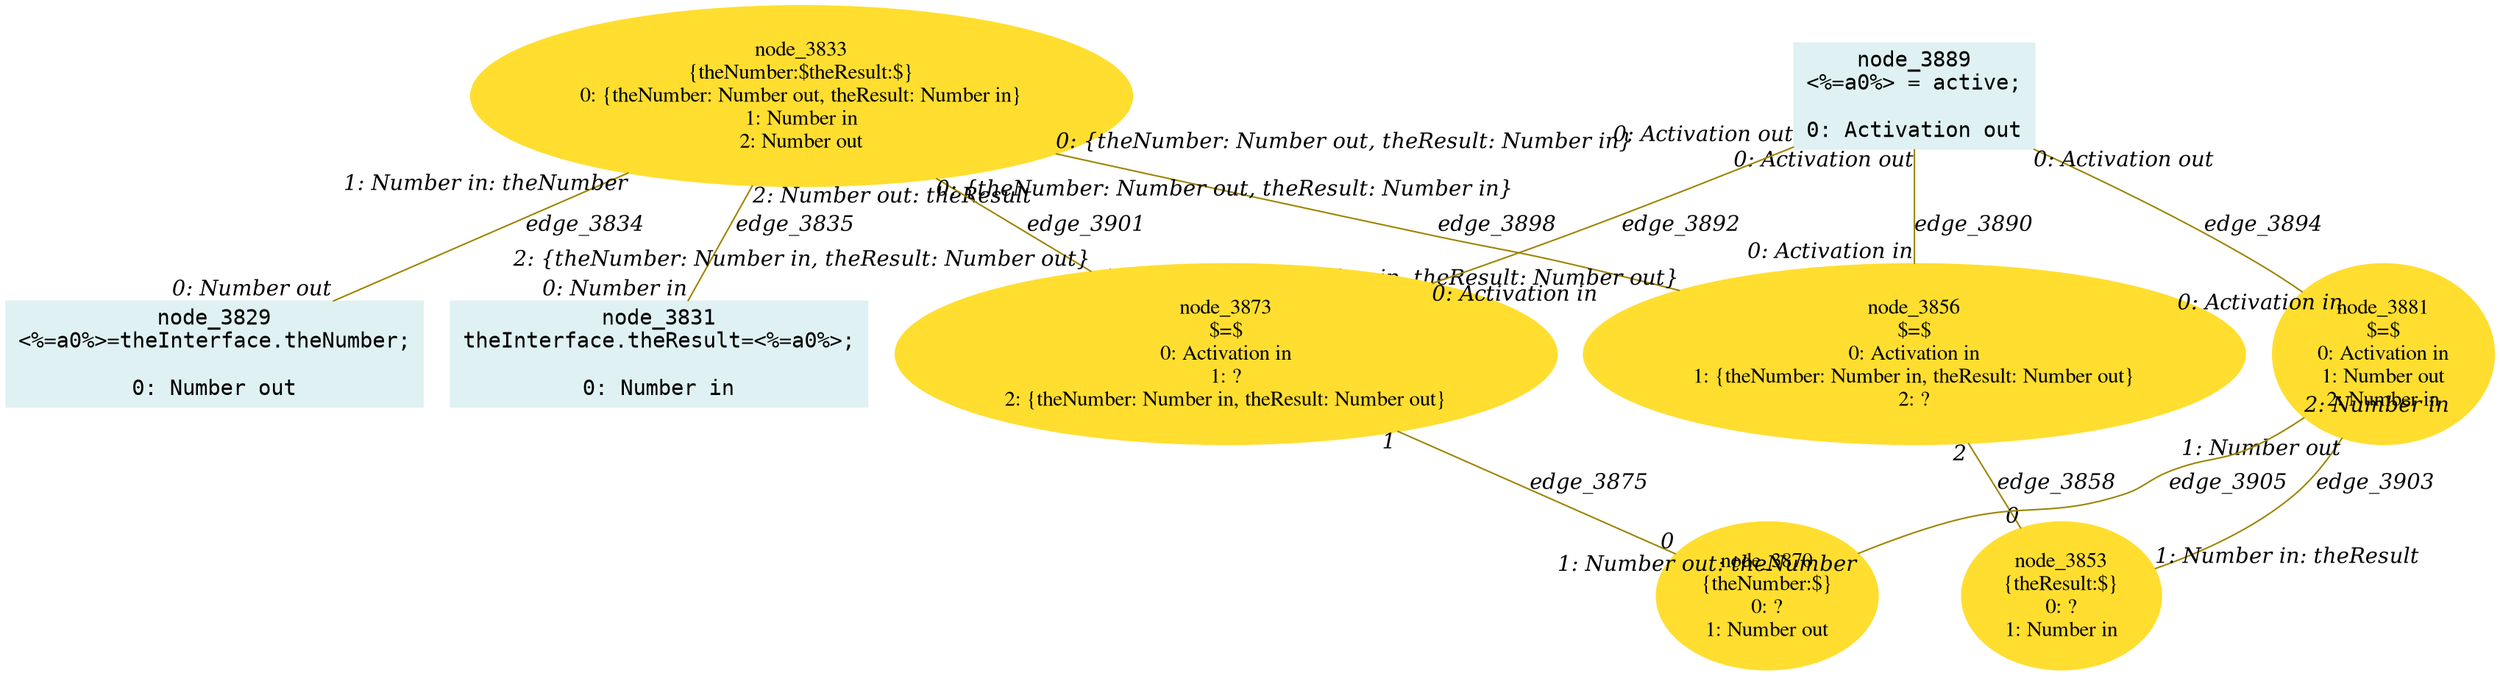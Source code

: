 digraph g{node_3829 [shape="box", style="filled", color="#dff1f2", fontname="Courier", label="node_3829
<%=a0%>=theInterface.theNumber;

0: Number out" ]
node_3831 [shape="box", style="filled", color="#dff1f2", fontname="Courier", label="node_3831
theInterface.theResult=<%=a0%>;

0: Number in" ]
node_3833 [shape="ellipse", style="filled", color="#ffde2f", fontname="Times", label="node_3833
{theNumber:$theResult:$}
0: {theNumber: Number out, theResult: Number in}
1: Number in
2: Number out" ]
node_3853 [shape="ellipse", style="filled", color="#ffde2f", fontname="Times", label="node_3853
{theResult:$}
0: ?
1: Number in" ]
node_3856 [shape="ellipse", style="filled", color="#ffde2f", fontname="Times", label="node_3856
$=$
0: Activation in
1: {theNumber: Number in, theResult: Number out}
2: ?" ]
node_3870 [shape="ellipse", style="filled", color="#ffde2f", fontname="Times", label="node_3870
{theNumber:$}
0: ?
1: Number out" ]
node_3873 [shape="ellipse", style="filled", color="#ffde2f", fontname="Times", label="node_3873
$=$
0: Activation in
1: ?
2: {theNumber: Number in, theResult: Number out}" ]
node_3881 [shape="ellipse", style="filled", color="#ffde2f", fontname="Times", label="node_3881
$=$
0: Activation in
1: Number out
2: Number in" ]
node_3889 [shape="box", style="filled", color="#dff1f2", fontname="Courier", label="node_3889
<%=a0%> = active;

0: Activation out" ]
node_3833 -> node_3829 [dir=none, arrowHead=none, fontname="Times-Italic", arrowsize=1, color="#9d8400", label="edge_3834",  headlabel="0: Number out", taillabel="1: Number in: theNumber" ]
node_3833 -> node_3831 [dir=none, arrowHead=none, fontname="Times-Italic", arrowsize=1, color="#9d8400", label="edge_3835",  headlabel="0: Number in", taillabel="2: Number out: theResult" ]
node_3856 -> node_3853 [dir=none, arrowHead=none, fontname="Times-Italic", arrowsize=1, color="#9d8400", label="edge_3858",  headlabel="0", taillabel="2" ]
node_3873 -> node_3870 [dir=none, arrowHead=none, fontname="Times-Italic", arrowsize=1, color="#9d8400", label="edge_3875",  headlabel="0", taillabel="1" ]
node_3889 -> node_3856 [dir=none, arrowHead=none, fontname="Times-Italic", arrowsize=1, color="#9d8400", label="edge_3890",  headlabel="0: Activation in", taillabel="0: Activation out" ]
node_3889 -> node_3873 [dir=none, arrowHead=none, fontname="Times-Italic", arrowsize=1, color="#9d8400", label="edge_3892",  headlabel="0: Activation in", taillabel="0: Activation out" ]
node_3889 -> node_3881 [dir=none, arrowHead=none, fontname="Times-Italic", arrowsize=1, color="#9d8400", label="edge_3894",  headlabel="0: Activation in", taillabel="0: Activation out" ]
node_3833 -> node_3856 [dir=none, arrowHead=none, fontname="Times-Italic", arrowsize=1, color="#9d8400", label="edge_3898",  headlabel="1: {theNumber: Number in, theResult: Number out}", taillabel="0: {theNumber: Number out, theResult: Number in}" ]
node_3833 -> node_3873 [dir=none, arrowHead=none, fontname="Times-Italic", arrowsize=1, color="#9d8400", label="edge_3901",  headlabel="2: {theNumber: Number in, theResult: Number out}", taillabel="0: {theNumber: Number out, theResult: Number in}" ]
node_3881 -> node_3853 [dir=none, arrowHead=none, fontname="Times-Italic", arrowsize=1, color="#9d8400", label="edge_3903",  headlabel="1: Number in: theResult", taillabel="1: Number out" ]
node_3881 -> node_3870 [dir=none, arrowHead=none, fontname="Times-Italic", arrowsize=1, color="#9d8400", label="edge_3905",  headlabel="1: Number out: theNumber", taillabel="2: Number in" ]
}